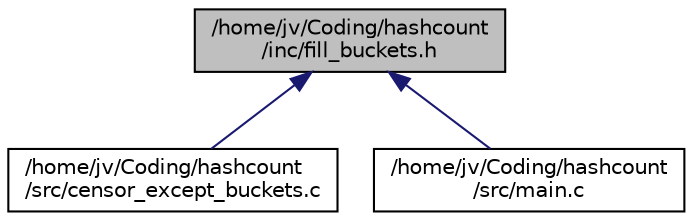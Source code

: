 digraph "/home/jv/Coding/hashcount/inc/fill_buckets.h"
{
 // LATEX_PDF_SIZE
  edge [fontname="Helvetica",fontsize="10",labelfontname="Helvetica",labelfontsize="10"];
  node [fontname="Helvetica",fontsize="10",shape=record];
  Node1 [label="/home/jv/Coding/hashcount\l/inc/fill_buckets.h",height=0.2,width=0.4,color="black", fillcolor="grey75", style="filled", fontcolor="black",tooltip=" "];
  Node1 -> Node2 [dir="back",color="midnightblue",fontsize="10",style="solid"];
  Node2 [label="/home/jv/Coding/hashcount\l/src/censor_except_buckets.c",height=0.2,width=0.4,color="black", fillcolor="white", style="filled",URL="$censor__except__buckets_8c.html",tooltip="Censor everything except key words of buckets."];
  Node1 -> Node3 [dir="back",color="midnightblue",fontsize="10",style="solid"];
  Node3 [label="/home/jv/Coding/hashcount\l/src/main.c",height=0.2,width=0.4,color="black", fillcolor="white", style="filled",URL="$main_8c.html",tooltip="main entry point for hashcount program"];
}
